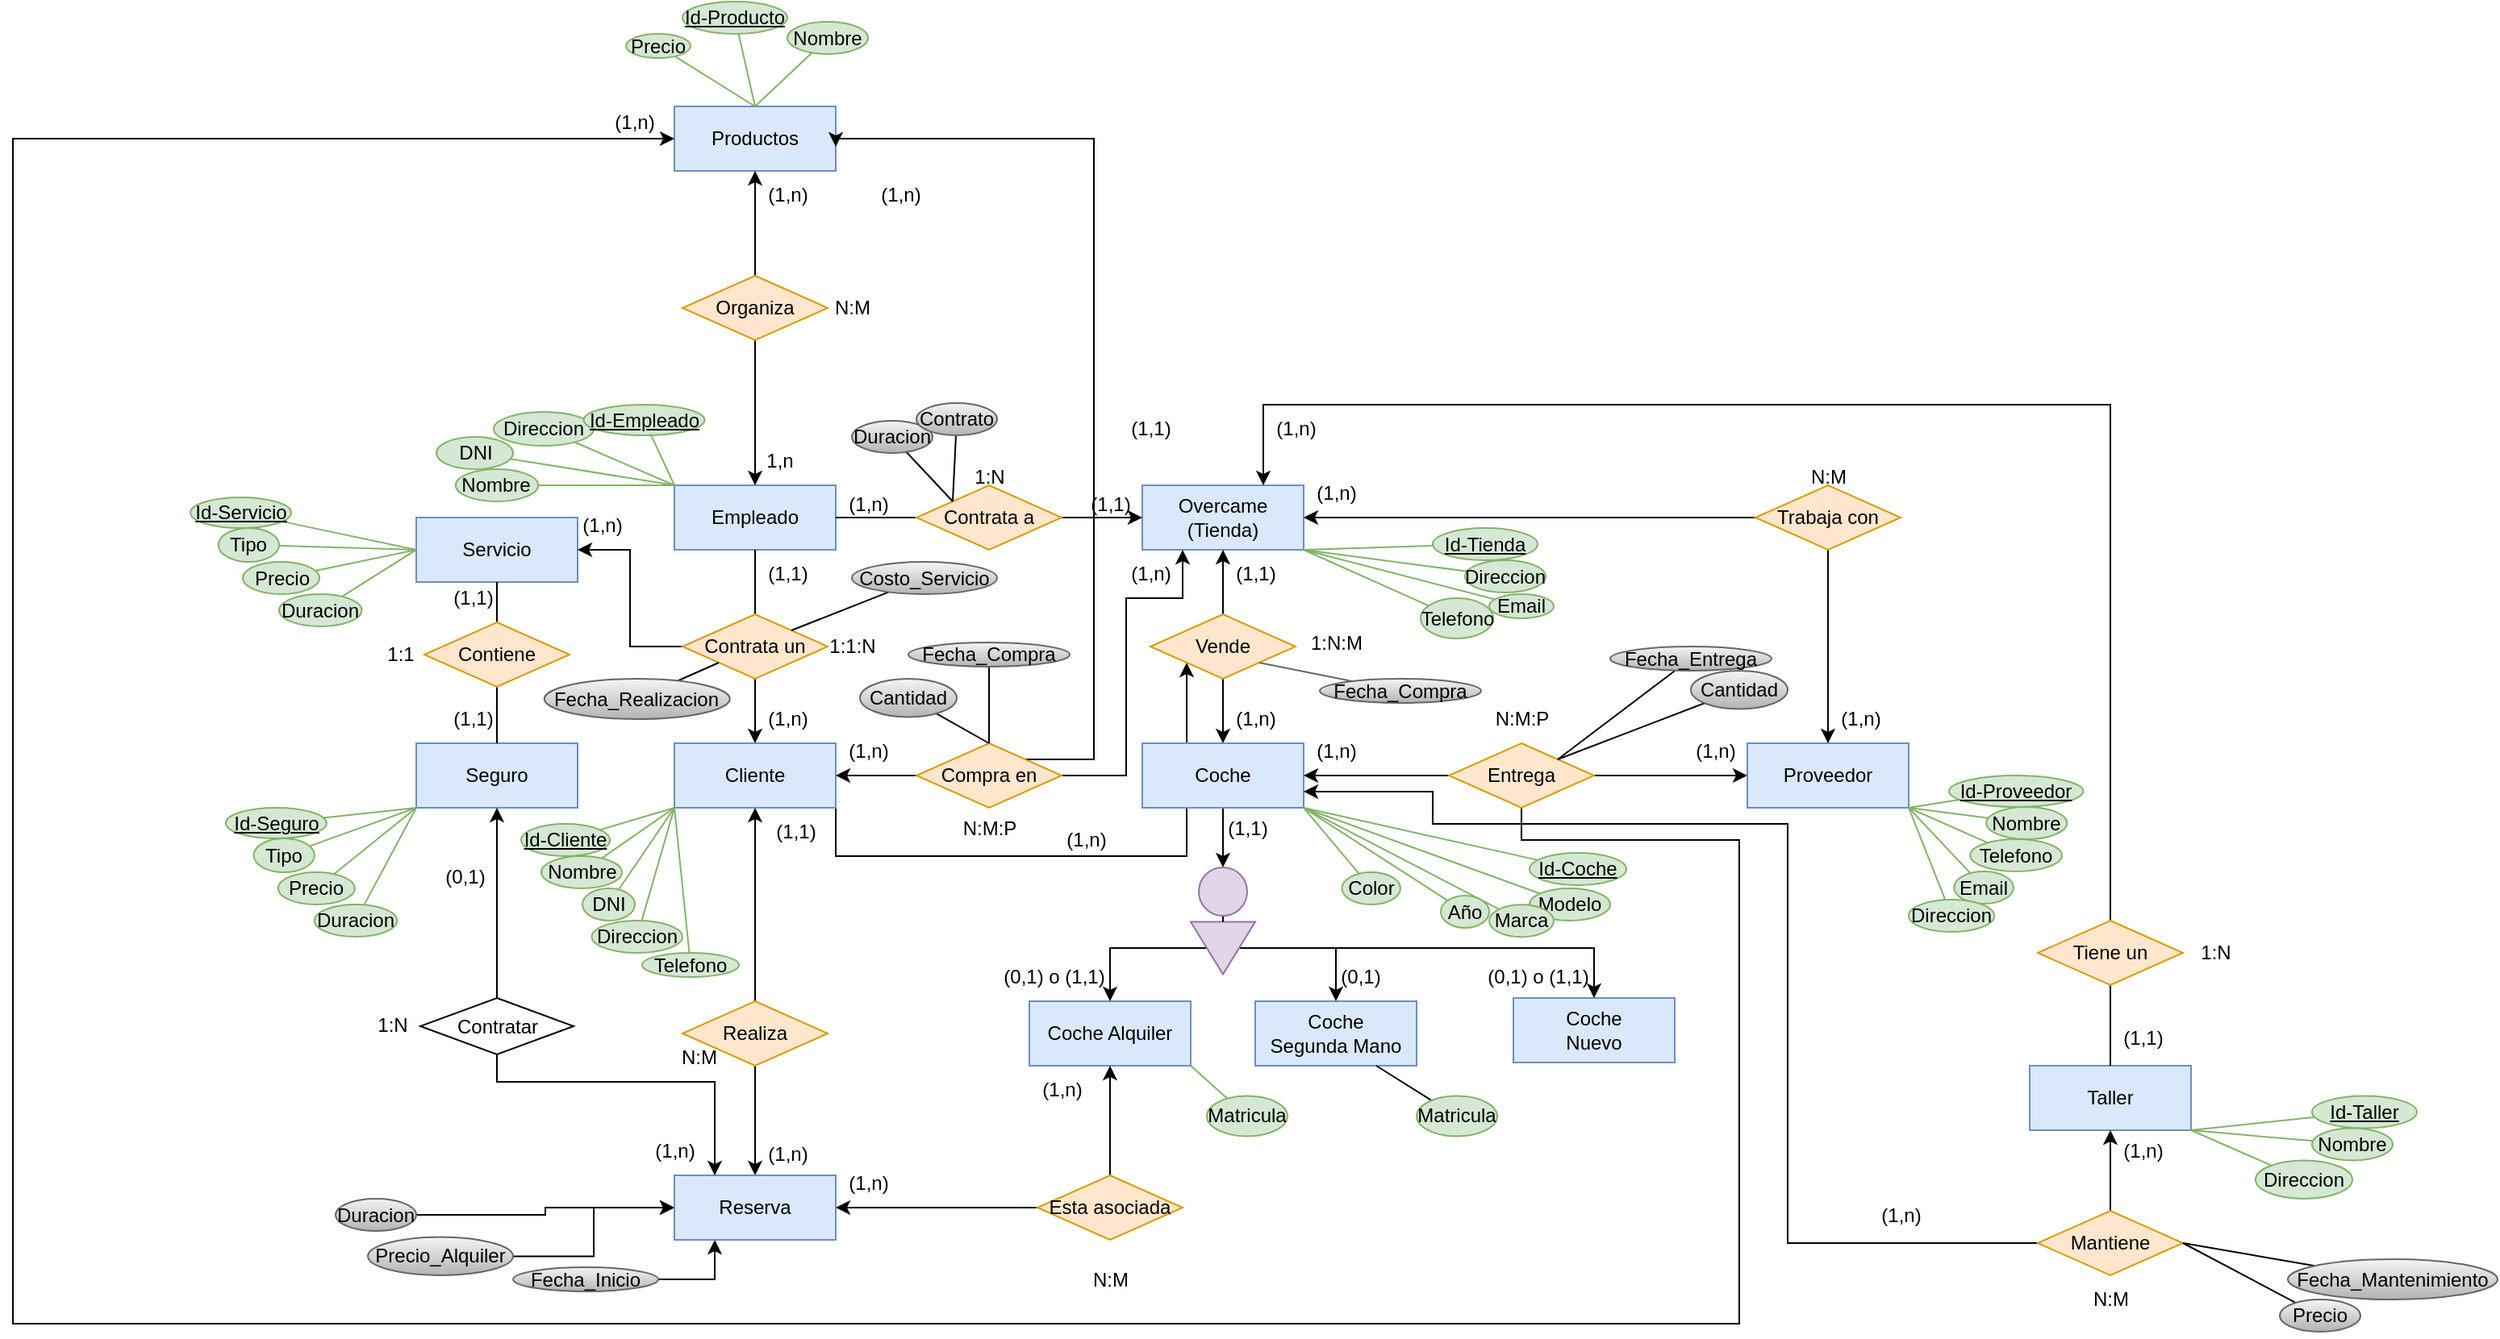 <mxfile version="24.8.1">
  <diagram id="R2lEEEUBdFMjLlhIrx00" name="Page-1">
    <mxGraphModel dx="1577" dy="1896" grid="1" gridSize="10" guides="1" tooltips="1" connect="1" arrows="1" fold="1" page="1" pageScale="1" pageWidth="850" pageHeight="1100" math="0" shadow="0" extFonts="Permanent Marker^https://fonts.googleapis.com/css?family=Permanent+Marker">
      <root>
        <mxCell id="0" />
        <mxCell id="1" parent="0" />
        <mxCell id="Nn_GcHT7Je9zV0mcnBFL-10" style="edgeStyle=orthogonalEdgeStyle;rounded=0;orthogonalLoop=1;jettySize=auto;html=1;entryX=0;entryY=1;entryDx=0;entryDy=0;" parent="1" source="CsL8E8aFtRLFVdAylu72-8" target="CsL8E8aFtRLFVdAylu72-37" edge="1">
          <mxGeometry relative="1" as="geometry">
            <Array as="points">
              <mxPoint x="140" y="510" />
              <mxPoint x="358" y="510" />
            </Array>
          </mxGeometry>
        </mxCell>
        <mxCell id="CsL8E8aFtRLFVdAylu72-8" value="Cliente" style="whiteSpace=wrap;html=1;align=center;fillColor=#dae8fc;strokeColor=#6c8ebf;" parent="1" vertex="1">
          <mxGeometry x="40" y="440" width="100" height="40" as="geometry" />
        </mxCell>
        <mxCell id="CsL8E8aFtRLFVdAylu72-24" style="edgeStyle=orthogonalEdgeStyle;rounded=0;orthogonalLoop=1;jettySize=auto;html=1;entryX=0.5;entryY=0;entryDx=0;entryDy=0;" parent="1" source="CsL8E8aFtRLFVdAylu72-9" target="CsL8E8aFtRLFVdAylu72-3" edge="1">
          <mxGeometry relative="1" as="geometry" />
        </mxCell>
        <mxCell id="CsL8E8aFtRLFVdAylu72-9" value="Coche" style="whiteSpace=wrap;html=1;align=center;fillColor=#dae8fc;strokeColor=#6c8ebf;" parent="1" vertex="1">
          <mxGeometry x="330" y="440" width="100" height="40" as="geometry" />
        </mxCell>
        <mxCell id="CsL8E8aFtRLFVdAylu72-10" value="Productos" style="whiteSpace=wrap;html=1;align=center;fillColor=#dae8fc;strokeColor=#6c8ebf;" parent="1" vertex="1">
          <mxGeometry x="40" y="45" width="100" height="40" as="geometry" />
        </mxCell>
        <mxCell id="CsL8E8aFtRLFVdAylu72-12" value="Servicio" style="whiteSpace=wrap;html=1;align=center;fillColor=#dae8fc;strokeColor=#6c8ebf;" parent="1" vertex="1">
          <mxGeometry x="-120" y="300" width="100" height="40" as="geometry" />
        </mxCell>
        <mxCell id="CsL8E8aFtRLFVdAylu72-13" value="Proveedor" style="whiteSpace=wrap;html=1;align=center;fillColor=#dae8fc;strokeColor=#6c8ebf;" parent="1" vertex="1">
          <mxGeometry x="705" y="440" width="100" height="40" as="geometry" />
        </mxCell>
        <mxCell id="CsL8E8aFtRLFVdAylu72-14" value="Taller" style="whiteSpace=wrap;html=1;align=center;fillColor=#dae8fc;strokeColor=#6c8ebf;" parent="1" vertex="1">
          <mxGeometry x="880" y="640" width="100" height="40" as="geometry" />
        </mxCell>
        <mxCell id="CsL8E8aFtRLFVdAylu72-15" value="Overcame&lt;div&gt;(Tienda)&lt;/div&gt;" style="whiteSpace=wrap;html=1;align=center;fillColor=#dae8fc;strokeColor=#6c8ebf;" parent="1" vertex="1">
          <mxGeometry x="330" y="280" width="100" height="40" as="geometry" />
        </mxCell>
        <mxCell id="CsL8E8aFtRLFVdAylu72-16" value="Empleado" style="whiteSpace=wrap;html=1;align=center;fillColor=#dae8fc;strokeColor=#6c8ebf;" parent="1" vertex="1">
          <mxGeometry x="40" y="280" width="100" height="40" as="geometry" />
        </mxCell>
        <mxCell id="CsL8E8aFtRLFVdAylu72-19" value="Seguro" style="whiteSpace=wrap;html=1;align=center;fillColor=#dae8fc;strokeColor=#6c8ebf;" parent="1" vertex="1">
          <mxGeometry x="-120" y="440" width="100" height="40" as="geometry" />
        </mxCell>
        <mxCell id="CsL8E8aFtRLFVdAylu72-22" value="Coche&lt;div&gt;Segunda Mano&lt;/div&gt;" style="whiteSpace=wrap;html=1;align=center;fillColor=#dae8fc;strokeColor=#6c8ebf;" parent="1" vertex="1">
          <mxGeometry x="400" y="600" width="100" height="40" as="geometry" />
        </mxCell>
        <mxCell id="CsL8E8aFtRLFVdAylu72-23" value="Coche Alquiler" style="whiteSpace=wrap;html=1;align=center;fillColor=#dae8fc;strokeColor=#6c8ebf;" parent="1" vertex="1">
          <mxGeometry x="260" y="600" width="100" height="40" as="geometry" />
        </mxCell>
        <mxCell id="CsL8E8aFtRLFVdAylu72-25" style="edgeStyle=orthogonalEdgeStyle;rounded=0;orthogonalLoop=1;jettySize=auto;html=1;entryX=0.5;entryY=0;entryDx=0;entryDy=0;" parent="1" source="CsL8E8aFtRLFVdAylu72-1" target="CsL8E8aFtRLFVdAylu72-22" edge="1">
          <mxGeometry relative="1" as="geometry">
            <Array as="points">
              <mxPoint x="450" y="567" />
            </Array>
          </mxGeometry>
        </mxCell>
        <mxCell id="CsL8E8aFtRLFVdAylu72-26" style="edgeStyle=orthogonalEdgeStyle;rounded=0;orthogonalLoop=1;jettySize=auto;html=1;entryX=0.5;entryY=0;entryDx=0;entryDy=0;" parent="1" source="CsL8E8aFtRLFVdAylu72-1" target="CsL8E8aFtRLFVdAylu72-23" edge="1">
          <mxGeometry relative="1" as="geometry">
            <Array as="points">
              <mxPoint x="310" y="567" />
            </Array>
          </mxGeometry>
        </mxCell>
        <mxCell id="CsL8E8aFtRLFVdAylu72-83" style="edgeStyle=orthogonalEdgeStyle;rounded=0;orthogonalLoop=1;jettySize=auto;html=1;entryX=0.5;entryY=1;entryDx=0;entryDy=0;" parent="1" source="CsL8E8aFtRLFVdAylu72-32" target="CsL8E8aFtRLFVdAylu72-10" edge="1">
          <mxGeometry relative="1" as="geometry" />
        </mxCell>
        <mxCell id="RS6CH_ykCxZCv8Qb9eSb-1" style="edgeStyle=orthogonalEdgeStyle;rounded=0;orthogonalLoop=1;jettySize=auto;html=1;entryX=0.5;entryY=0;entryDx=0;entryDy=0;" parent="1" source="CsL8E8aFtRLFVdAylu72-32" target="CsL8E8aFtRLFVdAylu72-16" edge="1">
          <mxGeometry relative="1" as="geometry" />
        </mxCell>
        <mxCell id="CsL8E8aFtRLFVdAylu72-32" value="Organiza" style="shape=rhombus;perimeter=rhombusPerimeter;whiteSpace=wrap;html=1;align=center;fillColor=#ffe6cc;strokeColor=#d79b00;" parent="1" vertex="1">
          <mxGeometry x="45" y="150" width="90" height="40" as="geometry" />
        </mxCell>
        <mxCell id="CsL8E8aFtRLFVdAylu72-72" style="edgeStyle=orthogonalEdgeStyle;rounded=0;orthogonalLoop=1;jettySize=auto;html=1;entryX=0.5;entryY=1;entryDx=0;entryDy=0;" parent="1" source="CsL8E8aFtRLFVdAylu72-33" target="CsL8E8aFtRLFVdAylu72-14" edge="1">
          <mxGeometry relative="1" as="geometry" />
        </mxCell>
        <mxCell id="Nn_GcHT7Je9zV0mcnBFL-47" style="edgeStyle=orthogonalEdgeStyle;rounded=0;orthogonalLoop=1;jettySize=auto;html=1;entryX=1;entryY=0.75;entryDx=0;entryDy=0;" parent="1" source="CsL8E8aFtRLFVdAylu72-33" target="CsL8E8aFtRLFVdAylu72-9" edge="1">
          <mxGeometry relative="1" as="geometry">
            <Array as="points">
              <mxPoint x="730" y="750" />
              <mxPoint x="730" y="490" />
              <mxPoint x="510" y="490" />
              <mxPoint x="510" y="470" />
            </Array>
          </mxGeometry>
        </mxCell>
        <mxCell id="CsL8E8aFtRLFVdAylu72-33" value="Mantiene" style="shape=rhombus;perimeter=rhombusPerimeter;whiteSpace=wrap;html=1;align=center;fillColor=#ffe6cc;strokeColor=#d79b00;" parent="1" vertex="1">
          <mxGeometry x="885" y="730" width="90" height="40" as="geometry" />
        </mxCell>
        <mxCell id="CsL8E8aFtRLFVdAylu72-70" style="edgeStyle=orthogonalEdgeStyle;rounded=0;orthogonalLoop=1;jettySize=auto;html=1;entryX=0.5;entryY=1;entryDx=0;entryDy=0;endArrow=none;endFill=0;" parent="1" source="CsL8E8aFtRLFVdAylu72-34" target="CsL8E8aFtRLFVdAylu72-12" edge="1">
          <mxGeometry relative="1" as="geometry" />
        </mxCell>
        <mxCell id="CsL8E8aFtRLFVdAylu72-71" style="edgeStyle=orthogonalEdgeStyle;rounded=0;orthogonalLoop=1;jettySize=auto;html=1;entryX=0.5;entryY=0;entryDx=0;entryDy=0;endArrow=none;endFill=0;" parent="1" source="CsL8E8aFtRLFVdAylu72-34" target="CsL8E8aFtRLFVdAylu72-19" edge="1">
          <mxGeometry relative="1" as="geometry" />
        </mxCell>
        <mxCell id="CsL8E8aFtRLFVdAylu72-34" value="Contiene" style="shape=rhombus;perimeter=rhombusPerimeter;whiteSpace=wrap;html=1;align=center;fillColor=#ffe6cc;strokeColor=#d79b00;" parent="1" vertex="1">
          <mxGeometry x="-115" y="365" width="90" height="40" as="geometry" />
        </mxCell>
        <mxCell id="CsL8E8aFtRLFVdAylu72-64" style="edgeStyle=orthogonalEdgeStyle;rounded=0;orthogonalLoop=1;jettySize=auto;html=1;entryX=0.75;entryY=0;entryDx=0;entryDy=0;" parent="1" source="CsL8E8aFtRLFVdAylu72-36" target="CsL8E8aFtRLFVdAylu72-15" edge="1">
          <mxGeometry relative="1" as="geometry">
            <Array as="points">
              <mxPoint x="930" y="230" />
              <mxPoint x="405" y="230" />
            </Array>
          </mxGeometry>
        </mxCell>
        <mxCell id="CsL8E8aFtRLFVdAylu72-74" style="edgeStyle=orthogonalEdgeStyle;rounded=0;orthogonalLoop=1;jettySize=auto;html=1;entryX=0.5;entryY=0;entryDx=0;entryDy=0;endArrow=none;endFill=0;" parent="1" source="CsL8E8aFtRLFVdAylu72-36" target="CsL8E8aFtRLFVdAylu72-14" edge="1">
          <mxGeometry relative="1" as="geometry" />
        </mxCell>
        <mxCell id="CsL8E8aFtRLFVdAylu72-36" value="Tiene un" style="shape=rhombus;perimeter=rhombusPerimeter;whiteSpace=wrap;html=1;align=center;fillColor=#ffe6cc;strokeColor=#d79b00;" parent="1" vertex="1">
          <mxGeometry x="885" y="550" width="90" height="40" as="geometry" />
        </mxCell>
        <mxCell id="CsL8E8aFtRLFVdAylu72-58" style="edgeStyle=orthogonalEdgeStyle;rounded=0;orthogonalLoop=1;jettySize=auto;html=1;entryX=0.5;entryY=1;entryDx=0;entryDy=0;" parent="1" source="CsL8E8aFtRLFVdAylu72-37" target="CsL8E8aFtRLFVdAylu72-15" edge="1">
          <mxGeometry relative="1" as="geometry" />
        </mxCell>
        <mxCell id="CsL8E8aFtRLFVdAylu72-59" style="edgeStyle=orthogonalEdgeStyle;rounded=0;orthogonalLoop=1;jettySize=auto;html=1;entryX=0.5;entryY=0;entryDx=0;entryDy=0;" parent="1" source="CsL8E8aFtRLFVdAylu72-37" target="CsL8E8aFtRLFVdAylu72-9" edge="1">
          <mxGeometry relative="1" as="geometry" />
        </mxCell>
        <mxCell id="CsL8E8aFtRLFVdAylu72-37" value="Vende" style="shape=rhombus;perimeter=rhombusPerimeter;whiteSpace=wrap;html=1;align=center;fillColor=#ffe6cc;strokeColor=#d79b00;" parent="1" vertex="1">
          <mxGeometry x="335" y="360" width="90" height="40" as="geometry" />
        </mxCell>
        <mxCell id="CsL8E8aFtRLFVdAylu72-56" style="edgeStyle=orthogonalEdgeStyle;rounded=0;orthogonalLoop=1;jettySize=auto;html=1;entryX=0;entryY=0.5;entryDx=0;entryDy=0;" parent="1" source="CsL8E8aFtRLFVdAylu72-38" target="CsL8E8aFtRLFVdAylu72-13" edge="1">
          <mxGeometry relative="1" as="geometry" />
        </mxCell>
        <mxCell id="CsL8E8aFtRLFVdAylu72-57" style="edgeStyle=orthogonalEdgeStyle;rounded=0;orthogonalLoop=1;jettySize=auto;html=1;entryX=1;entryY=0.5;entryDx=0;entryDy=0;" parent="1" source="CsL8E8aFtRLFVdAylu72-38" target="CsL8E8aFtRLFVdAylu72-9" edge="1">
          <mxGeometry relative="1" as="geometry" />
        </mxCell>
        <mxCell id="CsL8E8aFtRLFVdAylu72-84" style="edgeStyle=orthogonalEdgeStyle;rounded=0;orthogonalLoop=1;jettySize=auto;html=1;entryX=0;entryY=0.5;entryDx=0;entryDy=0;" parent="1" source="CsL8E8aFtRLFVdAylu72-38" target="CsL8E8aFtRLFVdAylu72-10" edge="1">
          <mxGeometry relative="1" as="geometry">
            <Array as="points">
              <mxPoint x="565" y="500" />
              <mxPoint x="700" y="500" />
              <mxPoint x="700" y="800" />
              <mxPoint x="-370" y="800" />
              <mxPoint x="-370" y="65" />
            </Array>
          </mxGeometry>
        </mxCell>
        <mxCell id="CsL8E8aFtRLFVdAylu72-38" value="Entrega" style="shape=rhombus;perimeter=rhombusPerimeter;whiteSpace=wrap;html=1;align=center;fillColor=#ffe6cc;strokeColor=#d79b00;" parent="1" vertex="1">
          <mxGeometry x="520" y="440" width="90" height="40" as="geometry" />
        </mxCell>
        <mxCell id="CsL8E8aFtRLFVdAylu72-54" style="edgeStyle=orthogonalEdgeStyle;rounded=0;orthogonalLoop=1;jettySize=auto;html=1;entryX=1;entryY=0.5;entryDx=0;entryDy=0;" parent="1" source="CsL8E8aFtRLFVdAylu72-39" target="CsL8E8aFtRLFVdAylu72-15" edge="1">
          <mxGeometry relative="1" as="geometry" />
        </mxCell>
        <mxCell id="CsL8E8aFtRLFVdAylu72-55" style="edgeStyle=orthogonalEdgeStyle;rounded=0;orthogonalLoop=1;jettySize=auto;html=1;entryX=0.5;entryY=0;entryDx=0;entryDy=0;" parent="1" source="CsL8E8aFtRLFVdAylu72-39" target="CsL8E8aFtRLFVdAylu72-13" edge="1">
          <mxGeometry relative="1" as="geometry" />
        </mxCell>
        <mxCell id="CsL8E8aFtRLFVdAylu72-39" value="Trabaja con" style="shape=rhombus;perimeter=rhombusPerimeter;whiteSpace=wrap;html=1;align=center;fillColor=#ffe6cc;strokeColor=#d79b00;" parent="1" vertex="1">
          <mxGeometry x="710" y="280" width="90" height="40" as="geometry" />
        </mxCell>
        <mxCell id="CsL8E8aFtRLFVdAylu72-52" style="edgeStyle=orthogonalEdgeStyle;rounded=0;orthogonalLoop=1;jettySize=auto;html=1;entryX=0;entryY=0.5;entryDx=0;entryDy=0;" parent="1" source="CsL8E8aFtRLFVdAylu72-40" target="CsL8E8aFtRLFVdAylu72-15" edge="1">
          <mxGeometry relative="1" as="geometry" />
        </mxCell>
        <mxCell id="CsL8E8aFtRLFVdAylu72-53" style="edgeStyle=orthogonalEdgeStyle;rounded=0;orthogonalLoop=1;jettySize=auto;html=1;entryX=1;entryY=0.5;entryDx=0;entryDy=0;endArrow=none;endFill=0;" parent="1" source="CsL8E8aFtRLFVdAylu72-40" target="CsL8E8aFtRLFVdAylu72-16" edge="1">
          <mxGeometry relative="1" as="geometry" />
        </mxCell>
        <mxCell id="CsL8E8aFtRLFVdAylu72-40" value="Contrata a" style="shape=rhombus;perimeter=rhombusPerimeter;whiteSpace=wrap;html=1;align=center;fillColor=#ffe6cc;strokeColor=#d79b00;" parent="1" vertex="1">
          <mxGeometry x="190" y="280" width="90" height="40" as="geometry" />
        </mxCell>
        <mxCell id="CsL8E8aFtRLFVdAylu72-49" style="edgeStyle=orthogonalEdgeStyle;rounded=0;orthogonalLoop=1;jettySize=auto;html=1;entryX=0.5;entryY=1;entryDx=0;entryDy=0;" parent="1" source="CsL8E8aFtRLFVdAylu72-41" target="CsL8E8aFtRLFVdAylu72-8" edge="1">
          <mxGeometry relative="1" as="geometry" />
        </mxCell>
        <mxCell id="Nn_GcHT7Je9zV0mcnBFL-28" style="edgeStyle=orthogonalEdgeStyle;rounded=0;orthogonalLoop=1;jettySize=auto;html=1;entryX=0.5;entryY=0;entryDx=0;entryDy=0;" parent="1" source="CsL8E8aFtRLFVdAylu72-41" target="Nn_GcHT7Je9zV0mcnBFL-27" edge="1">
          <mxGeometry relative="1" as="geometry" />
        </mxCell>
        <mxCell id="CsL8E8aFtRLFVdAylu72-41" value="Realiza" style="shape=rhombus;perimeter=rhombusPerimeter;whiteSpace=wrap;html=1;align=center;fillColor=#ffe6cc;strokeColor=#d79b00;" parent="1" vertex="1">
          <mxGeometry x="45" y="600" width="90" height="40" as="geometry" />
        </mxCell>
        <mxCell id="CsL8E8aFtRLFVdAylu72-46" style="edgeStyle=orthogonalEdgeStyle;rounded=0;orthogonalLoop=1;jettySize=auto;html=1;entryX=0.5;entryY=0;entryDx=0;entryDy=0;" parent="1" source="CsL8E8aFtRLFVdAylu72-42" target="CsL8E8aFtRLFVdAylu72-8" edge="1">
          <mxGeometry relative="1" as="geometry" />
        </mxCell>
        <mxCell id="CsL8E8aFtRLFVdAylu72-51" style="edgeStyle=orthogonalEdgeStyle;rounded=0;orthogonalLoop=1;jettySize=auto;html=1;entryX=0.5;entryY=1;entryDx=0;entryDy=0;endArrow=none;endFill=0;" parent="1" source="CsL8E8aFtRLFVdAylu72-42" target="CsL8E8aFtRLFVdAylu72-16" edge="1">
          <mxGeometry relative="1" as="geometry" />
        </mxCell>
        <mxCell id="CsL8E8aFtRLFVdAylu72-69" style="edgeStyle=orthogonalEdgeStyle;rounded=0;orthogonalLoop=1;jettySize=auto;html=1;entryX=1;entryY=0.5;entryDx=0;entryDy=0;" parent="1" source="CsL8E8aFtRLFVdAylu72-42" target="CsL8E8aFtRLFVdAylu72-12" edge="1">
          <mxGeometry relative="1" as="geometry" />
        </mxCell>
        <mxCell id="CsL8E8aFtRLFVdAylu72-42" value="Contrata un" style="shape=rhombus;perimeter=rhombusPerimeter;whiteSpace=wrap;html=1;align=center;fillColor=#ffe6cc;strokeColor=#d79b00;" parent="1" vertex="1">
          <mxGeometry x="45" y="360" width="90" height="40" as="geometry" />
        </mxCell>
        <mxCell id="CsL8E8aFtRLFVdAylu72-44" style="edgeStyle=orthogonalEdgeStyle;rounded=0;orthogonalLoop=1;jettySize=auto;html=1;entryX=1;entryY=0.5;entryDx=0;entryDy=0;" parent="1" source="CsL8E8aFtRLFVdAylu72-43" target="CsL8E8aFtRLFVdAylu72-8" edge="1">
          <mxGeometry relative="1" as="geometry" />
        </mxCell>
        <mxCell id="CsL8E8aFtRLFVdAylu72-90" style="edgeStyle=orthogonalEdgeStyle;rounded=0;orthogonalLoop=1;jettySize=auto;html=1;entryX=0.25;entryY=1;entryDx=0;entryDy=0;" parent="1" source="CsL8E8aFtRLFVdAylu72-43" target="CsL8E8aFtRLFVdAylu72-15" edge="1">
          <mxGeometry relative="1" as="geometry">
            <Array as="points">
              <mxPoint x="320" y="460" />
              <mxPoint x="320" y="350" />
              <mxPoint x="355" y="350" />
            </Array>
          </mxGeometry>
        </mxCell>
        <mxCell id="Nn_GcHT7Je9zV0mcnBFL-24" style="edgeStyle=orthogonalEdgeStyle;rounded=0;orthogonalLoop=1;jettySize=auto;html=1;" parent="1" source="CsL8E8aFtRLFVdAylu72-43" edge="1">
          <mxGeometry relative="1" as="geometry">
            <mxPoint x="140" y="70" as="targetPoint" />
            <Array as="points">
              <mxPoint x="300" y="450" />
              <mxPoint x="300" y="65" />
              <mxPoint x="140" y="65" />
            </Array>
          </mxGeometry>
        </mxCell>
        <mxCell id="CsL8E8aFtRLFVdAylu72-43" value="Compra en" style="shape=rhombus;perimeter=rhombusPerimeter;whiteSpace=wrap;html=1;align=center;fillColor=#ffe6cc;strokeColor=#d79b00;" parent="1" vertex="1">
          <mxGeometry x="190" y="440" width="90" height="40" as="geometry" />
        </mxCell>
        <mxCell id="CsL8E8aFtRLFVdAylu72-93" value="(1,1)" style="text;html=1;align=center;verticalAlign=middle;resizable=0;points=[];autosize=1;strokeColor=none;fillColor=none;" parent="1" vertex="1">
          <mxGeometry x="375" y="320" width="50" height="30" as="geometry" />
        </mxCell>
        <mxCell id="CsL8E8aFtRLFVdAylu72-94" value="(1,n)" style="text;html=1;align=center;verticalAlign=middle;resizable=0;points=[];autosize=1;strokeColor=none;fillColor=none;" parent="1" vertex="1">
          <mxGeometry x="375" y="410" width="50" height="30" as="geometry" />
        </mxCell>
        <mxCell id="CsL8E8aFtRLFVdAylu72-102" value="1:1:N" style="text;html=1;align=center;verticalAlign=middle;resizable=0;points=[];autosize=1;strokeColor=none;fillColor=none;" parent="1" vertex="1">
          <mxGeometry x="125" y="365" width="50" height="30" as="geometry" />
        </mxCell>
        <mxCell id="CsL8E8aFtRLFVdAylu72-103" value="(1,n)" style="text;html=1;align=center;verticalAlign=middle;resizable=0;points=[];autosize=1;strokeColor=none;fillColor=none;" parent="1" vertex="1">
          <mxGeometry x="85" y="410" width="50" height="30" as="geometry" />
        </mxCell>
        <mxCell id="CsL8E8aFtRLFVdAylu72-104" value="(1,n)" style="text;html=1;align=center;verticalAlign=middle;resizable=0;points=[];autosize=1;strokeColor=none;fillColor=none;" parent="1" vertex="1">
          <mxGeometry x="-30" y="290" width="50" height="30" as="geometry" />
        </mxCell>
        <mxCell id="CsL8E8aFtRLFVdAylu72-105" value="(1,1)" style="text;html=1;align=center;verticalAlign=middle;resizable=0;points=[];autosize=1;strokeColor=none;fillColor=none;" parent="1" vertex="1">
          <mxGeometry x="85" y="320" width="50" height="30" as="geometry" />
        </mxCell>
        <mxCell id="CsL8E8aFtRLFVdAylu72-106" value="(1,1)" style="text;html=1;align=center;verticalAlign=middle;resizable=0;points=[];autosize=1;strokeColor=none;fillColor=none;" parent="1" vertex="1">
          <mxGeometry x="90" y="480" width="50" height="30" as="geometry" />
        </mxCell>
        <mxCell id="CsL8E8aFtRLFVdAylu72-108" value="(0,1)" style="text;html=1;align=center;verticalAlign=middle;resizable=0;points=[];autosize=1;strokeColor=none;fillColor=none;" parent="1" vertex="1">
          <mxGeometry x="440" y="570" width="50" height="30" as="geometry" />
        </mxCell>
        <mxCell id="CsL8E8aFtRLFVdAylu72-109" value="(1,1)" style="text;html=1;align=center;verticalAlign=middle;resizable=0;points=[];autosize=1;strokeColor=none;fillColor=none;" parent="1" vertex="1">
          <mxGeometry x="285" y="276.5" width="50" height="30" as="geometry" />
        </mxCell>
        <mxCell id="CsL8E8aFtRLFVdAylu72-110" value="(1,n)" style="text;html=1;align=center;verticalAlign=middle;resizable=0;points=[];autosize=1;strokeColor=none;fillColor=none;" parent="1" vertex="1">
          <mxGeometry x="135" y="276.5" width="50" height="30" as="geometry" />
        </mxCell>
        <mxCell id="CsL8E8aFtRLFVdAylu72-111" value="1:N" style="text;html=1;align=center;verticalAlign=middle;resizable=0;points=[];autosize=1;strokeColor=none;fillColor=none;" parent="1" vertex="1">
          <mxGeometry x="215" y="260" width="40" height="30" as="geometry" />
        </mxCell>
        <mxCell id="CsL8E8aFtRLFVdAylu72-116" value="N:M" style="text;html=1;align=center;verticalAlign=middle;resizable=0;points=[];autosize=1;strokeColor=none;fillColor=none;" parent="1" vertex="1">
          <mxGeometry x="30" y="620" width="50" height="30" as="geometry" />
        </mxCell>
        <mxCell id="CsL8E8aFtRLFVdAylu72-117" value="N:M" style="text;html=1;align=center;verticalAlign=middle;resizable=0;points=[];autosize=1;strokeColor=none;fillColor=none;" parent="1" vertex="1">
          <mxGeometry x="730" y="260" width="50" height="30" as="geometry" />
        </mxCell>
        <mxCell id="CsL8E8aFtRLFVdAylu72-118" value="(1,n)" style="text;html=1;align=center;verticalAlign=middle;resizable=0;points=[];autosize=1;strokeColor=none;fillColor=none;" parent="1" vertex="1">
          <mxGeometry x="425" y="270" width="50" height="30" as="geometry" />
        </mxCell>
        <mxCell id="CsL8E8aFtRLFVdAylu72-119" value="(1,n)" style="text;html=1;align=center;verticalAlign=middle;resizable=0;points=[];autosize=1;strokeColor=none;fillColor=none;" parent="1" vertex="1">
          <mxGeometry x="750" y="410" width="50" height="30" as="geometry" />
        </mxCell>
        <mxCell id="CsL8E8aFtRLFVdAylu72-120" value="(1,n)" style="text;html=1;align=center;verticalAlign=middle;resizable=0;points=[];autosize=1;strokeColor=none;fillColor=none;" parent="1" vertex="1">
          <mxGeometry x="425" y="430" width="50" height="30" as="geometry" />
        </mxCell>
        <mxCell id="CsL8E8aFtRLFVdAylu72-121" value="(1,n)" style="text;html=1;align=center;verticalAlign=middle;resizable=0;points=[];autosize=1;strokeColor=none;fillColor=none;" parent="1" vertex="1">
          <mxGeometry x="660" y="430" width="50" height="30" as="geometry" />
        </mxCell>
        <mxCell id="CsL8E8aFtRLFVdAylu72-122" value="(1,n)" style="text;html=1;align=center;verticalAlign=middle;resizable=0;points=[];autosize=1;strokeColor=none;fillColor=none;" parent="1" vertex="1">
          <mxGeometry x="-10" y="40" width="50" height="30" as="geometry" />
        </mxCell>
        <mxCell id="CsL8E8aFtRLFVdAylu72-127" value="(1,1)" style="text;html=1;align=center;verticalAlign=middle;resizable=0;points=[];autosize=1;strokeColor=none;fillColor=none;" parent="1" vertex="1">
          <mxGeometry x="310" y="230" width="50" height="30" as="geometry" />
        </mxCell>
        <mxCell id="CsL8E8aFtRLFVdAylu72-129" value="N:M:P" style="text;html=1;align=center;verticalAlign=middle;resizable=0;points=[];autosize=1;strokeColor=none;fillColor=none;" parent="1" vertex="1">
          <mxGeometry x="535" y="410" width="60" height="30" as="geometry" />
        </mxCell>
        <mxCell id="CsL8E8aFtRLFVdAylu72-131" value="(1,n)" style="text;html=1;align=center;verticalAlign=middle;resizable=0;points=[];autosize=1;strokeColor=none;fillColor=none;" parent="1" vertex="1">
          <mxGeometry x="925" y="678" width="50" height="30" as="geometry" />
        </mxCell>
        <mxCell id="CsL8E8aFtRLFVdAylu72-133" value="N:M" style="text;html=1;align=center;verticalAlign=middle;resizable=0;points=[];autosize=1;strokeColor=none;fillColor=none;" parent="1" vertex="1">
          <mxGeometry x="905" y="770" width="50" height="30" as="geometry" />
        </mxCell>
        <mxCell id="CsL8E8aFtRLFVdAylu72-134" value="(1,1)" style="text;html=1;align=center;verticalAlign=middle;resizable=0;points=[];autosize=1;strokeColor=none;fillColor=none;" parent="1" vertex="1">
          <mxGeometry x="370" y="478" width="50" height="30" as="geometry" />
        </mxCell>
        <mxCell id="CsL8E8aFtRLFVdAylu72-135" value="1,n" style="text;html=1;align=center;verticalAlign=middle;resizable=0;points=[];autosize=1;strokeColor=none;fillColor=none;" parent="1" vertex="1">
          <mxGeometry x="85" y="250" width="40" height="30" as="geometry" />
        </mxCell>
        <mxCell id="CsL8E8aFtRLFVdAylu72-136" value="(1,n)" style="text;html=1;align=center;verticalAlign=middle;resizable=0;points=[];autosize=1;strokeColor=none;fillColor=none;" parent="1" vertex="1">
          <mxGeometry x="85" y="85" width="50" height="30" as="geometry" />
        </mxCell>
        <mxCell id="CsL8E8aFtRLFVdAylu72-137" value="N:M" style="text;html=1;align=center;verticalAlign=middle;resizable=0;points=[];autosize=1;strokeColor=none;fillColor=none;" parent="1" vertex="1">
          <mxGeometry x="125" y="155" width="50" height="30" as="geometry" />
        </mxCell>
        <mxCell id="CsL8E8aFtRLFVdAylu72-141" value="(1,1)" style="text;html=1;align=center;verticalAlign=middle;resizable=0;points=[];autosize=1;strokeColor=none;fillColor=none;" parent="1" vertex="1">
          <mxGeometry x="-110" y="410" width="50" height="30" as="geometry" />
        </mxCell>
        <mxCell id="CsL8E8aFtRLFVdAylu72-142" value="(1,1)" style="text;html=1;align=center;verticalAlign=middle;resizable=0;points=[];autosize=1;strokeColor=none;fillColor=none;" parent="1" vertex="1">
          <mxGeometry x="-110" y="335" width="50" height="30" as="geometry" />
        </mxCell>
        <mxCell id="CsL8E8aFtRLFVdAylu72-143" value="1:1" style="text;html=1;align=center;verticalAlign=middle;resizable=0;points=[];autosize=1;strokeColor=none;fillColor=none;" parent="1" vertex="1">
          <mxGeometry x="-150" y="370" width="40" height="30" as="geometry" />
        </mxCell>
        <mxCell id="CsL8E8aFtRLFVdAylu72-144" value="(1,1)" style="text;html=1;align=center;verticalAlign=middle;resizable=0;points=[];autosize=1;strokeColor=none;fillColor=none;" parent="1" vertex="1">
          <mxGeometry x="925" y="608" width="50" height="30" as="geometry" />
        </mxCell>
        <mxCell id="CsL8E8aFtRLFVdAylu72-145" value="(1,n)" style="text;html=1;align=center;verticalAlign=middle;resizable=0;points=[];autosize=1;strokeColor=none;fillColor=none;" parent="1" vertex="1">
          <mxGeometry x="400" y="230" width="50" height="30" as="geometry" />
        </mxCell>
        <mxCell id="CsL8E8aFtRLFVdAylu72-146" value="1:N" style="text;html=1;align=center;verticalAlign=middle;resizable=0;points=[];autosize=1;strokeColor=none;fillColor=none;" parent="1" vertex="1">
          <mxGeometry x="975" y="555" width="40" height="30" as="geometry" />
        </mxCell>
        <mxCell id="CsL8E8aFtRLFVdAylu72-147" value="(1,n)" style="text;html=1;align=center;verticalAlign=middle;resizable=0;points=[];autosize=1;strokeColor=none;fillColor=none;" parent="1" vertex="1">
          <mxGeometry x="135" y="430" width="50" height="30" as="geometry" />
        </mxCell>
        <mxCell id="CsL8E8aFtRLFVdAylu72-148" value="(1,n)" style="text;html=1;align=center;verticalAlign=middle;resizable=0;points=[];autosize=1;strokeColor=none;fillColor=none;" parent="1" vertex="1">
          <mxGeometry x="310" y="320" width="50" height="30" as="geometry" />
        </mxCell>
        <mxCell id="CsL8E8aFtRLFVdAylu72-149" value="N:M:P" style="text;html=1;align=center;verticalAlign=middle;resizable=0;points=[];autosize=1;strokeColor=none;fillColor=none;" parent="1" vertex="1">
          <mxGeometry x="205" y="478" width="60" height="30" as="geometry" />
        </mxCell>
        <mxCell id="JXQCX-pXFuUWfHpVdgid-14" style="rounded=0;orthogonalLoop=1;jettySize=auto;html=1;entryX=1;entryY=1;entryDx=0;entryDy=0;endArrow=none;endFill=0;fillColor=#d5e8d4;strokeColor=#82b366;" parent="1" source="JXQCX-pXFuUWfHpVdgid-2" target="CsL8E8aFtRLFVdAylu72-9" edge="1">
          <mxGeometry relative="1" as="geometry" />
        </mxCell>
        <mxCell id="JXQCX-pXFuUWfHpVdgid-2" value="Id-Coche" style="ellipse;whiteSpace=wrap;html=1;align=center;fontStyle=4;fillColor=#d5e8d4;strokeColor=#82b366;" parent="1" vertex="1">
          <mxGeometry x="570" y="508" width="60" height="20" as="geometry" />
        </mxCell>
        <mxCell id="JXQCX-pXFuUWfHpVdgid-15" style="rounded=0;orthogonalLoop=1;jettySize=auto;html=1;entryX=1;entryY=1;entryDx=0;entryDy=0;endArrow=none;endFill=0;fillColor=#d5e8d4;strokeColor=#82b366;" parent="1" source="JXQCX-pXFuUWfHpVdgid-9" target="CsL8E8aFtRLFVdAylu72-9" edge="1">
          <mxGeometry relative="1" as="geometry" />
        </mxCell>
        <mxCell id="JXQCX-pXFuUWfHpVdgid-9" value="Modelo" style="ellipse;whiteSpace=wrap;html=1;align=center;fillColor=#d5e8d4;strokeColor=#82b366;" parent="1" vertex="1">
          <mxGeometry x="570" y="530" width="50" height="20" as="geometry" />
        </mxCell>
        <mxCell id="JXQCX-pXFuUWfHpVdgid-16" style="rounded=0;orthogonalLoop=1;jettySize=auto;html=1;entryX=1;entryY=1;entryDx=0;entryDy=0;endArrow=none;endFill=0;fillColor=#d5e8d4;strokeColor=#82b366;" parent="1" source="JXQCX-pXFuUWfHpVdgid-10" target="CsL8E8aFtRLFVdAylu72-9" edge="1">
          <mxGeometry relative="1" as="geometry" />
        </mxCell>
        <mxCell id="JXQCX-pXFuUWfHpVdgid-10" value="Marca" style="ellipse;whiteSpace=wrap;html=1;align=center;fillColor=#d5e8d4;strokeColor=#82b366;" parent="1" vertex="1">
          <mxGeometry x="545" y="540.12" width="40" height="20" as="geometry" />
        </mxCell>
        <mxCell id="JXQCX-pXFuUWfHpVdgid-17" style="rounded=0;orthogonalLoop=1;jettySize=auto;html=1;entryX=1;entryY=1;entryDx=0;entryDy=0;endArrow=none;endFill=0;fillColor=#d5e8d4;strokeColor=#82b366;" parent="1" source="JXQCX-pXFuUWfHpVdgid-11" target="CsL8E8aFtRLFVdAylu72-9" edge="1">
          <mxGeometry relative="1" as="geometry" />
        </mxCell>
        <mxCell id="JXQCX-pXFuUWfHpVdgid-11" value="Año" style="ellipse;whiteSpace=wrap;html=1;align=center;fillColor=#d5e8d4;strokeColor=#82b366;" parent="1" vertex="1">
          <mxGeometry x="515" y="534.5" width="30" height="20" as="geometry" />
        </mxCell>
        <mxCell id="JXQCX-pXFuUWfHpVdgid-13" style="rounded=0;orthogonalLoop=1;jettySize=auto;html=1;entryX=1;entryY=1;entryDx=0;entryDy=0;endArrow=none;endFill=0;fillColor=#d5e8d4;strokeColor=#82b366;" parent="1" source="JXQCX-pXFuUWfHpVdgid-12" target="CsL8E8aFtRLFVdAylu72-9" edge="1">
          <mxGeometry relative="1" as="geometry" />
        </mxCell>
        <mxCell id="JXQCX-pXFuUWfHpVdgid-12" value="Color" style="ellipse;whiteSpace=wrap;html=1;align=center;fillColor=#d5e8d4;strokeColor=#82b366;" parent="1" vertex="1">
          <mxGeometry x="453.75" y="520" width="36.25" height="20" as="geometry" />
        </mxCell>
        <mxCell id="JXQCX-pXFuUWfHpVdgid-28" style="rounded=0;orthogonalLoop=1;jettySize=auto;html=1;entryX=0;entryY=1;entryDx=0;entryDy=0;endArrow=none;endFill=0;fillColor=#d5e8d4;strokeColor=#82b366;" parent="1" source="JXQCX-pXFuUWfHpVdgid-19" target="CsL8E8aFtRLFVdAylu72-8" edge="1">
          <mxGeometry relative="1" as="geometry" />
        </mxCell>
        <mxCell id="JXQCX-pXFuUWfHpVdgid-19" value="Id-Cliente" style="ellipse;whiteSpace=wrap;html=1;align=center;fontStyle=4;fillColor=#d5e8d4;strokeColor=#82b366;" parent="1" vertex="1">
          <mxGeometry x="-55" y="490" width="55" height="20" as="geometry" />
        </mxCell>
        <mxCell id="JXQCX-pXFuUWfHpVdgid-27" style="rounded=0;orthogonalLoop=1;jettySize=auto;html=1;entryX=0;entryY=1;entryDx=0;entryDy=0;endArrow=none;endFill=0;fillColor=#d5e8d4;strokeColor=#82b366;" parent="1" source="JXQCX-pXFuUWfHpVdgid-20" target="CsL8E8aFtRLFVdAylu72-8" edge="1">
          <mxGeometry relative="1" as="geometry" />
        </mxCell>
        <mxCell id="JXQCX-pXFuUWfHpVdgid-20" value="Nombre" style="ellipse;whiteSpace=wrap;html=1;align=center;fillColor=#d5e8d4;strokeColor=#82b366;" parent="1" vertex="1">
          <mxGeometry x="-42.5" y="510" width="50" height="20" as="geometry" />
        </mxCell>
        <mxCell id="JXQCX-pXFuUWfHpVdgid-26" style="rounded=0;orthogonalLoop=1;jettySize=auto;html=1;entryX=0;entryY=1;entryDx=0;entryDy=0;endArrow=none;endFill=0;fillColor=#d5e8d4;strokeColor=#82b366;" parent="1" source="JXQCX-pXFuUWfHpVdgid-21" target="CsL8E8aFtRLFVdAylu72-8" edge="1">
          <mxGeometry relative="1" as="geometry" />
        </mxCell>
        <mxCell id="JXQCX-pXFuUWfHpVdgid-21" value="DNI" style="ellipse;whiteSpace=wrap;html=1;align=center;fillColor=#d5e8d4;strokeColor=#82b366;" parent="1" vertex="1">
          <mxGeometry x="-17" y="530" width="32.5" height="20" as="geometry" />
        </mxCell>
        <mxCell id="JXQCX-pXFuUWfHpVdgid-24" style="rounded=0;orthogonalLoop=1;jettySize=auto;html=1;entryX=0;entryY=1;entryDx=0;entryDy=0;endArrow=none;endFill=0;fillColor=#d5e8d4;strokeColor=#82b366;" parent="1" source="JXQCX-pXFuUWfHpVdgid-22" target="CsL8E8aFtRLFVdAylu72-8" edge="1">
          <mxGeometry relative="1" as="geometry" />
        </mxCell>
        <mxCell id="JXQCX-pXFuUWfHpVdgid-22" value="Telefono" style="ellipse;whiteSpace=wrap;html=1;align=center;fillColor=#d5e8d4;strokeColor=#82b366;" parent="1" vertex="1">
          <mxGeometry x="20" y="570" width="60" height="15" as="geometry" />
        </mxCell>
        <mxCell id="JXQCX-pXFuUWfHpVdgid-25" style="rounded=0;orthogonalLoop=1;jettySize=auto;html=1;entryX=0;entryY=1;entryDx=0;entryDy=0;endArrow=none;endFill=0;fillColor=#d5e8d4;strokeColor=#82b366;" parent="1" source="JXQCX-pXFuUWfHpVdgid-23" target="CsL8E8aFtRLFVdAylu72-8" edge="1">
          <mxGeometry relative="1" as="geometry" />
        </mxCell>
        <mxCell id="JXQCX-pXFuUWfHpVdgid-23" value="Direccion" style="ellipse;whiteSpace=wrap;html=1;align=center;fillColor=#d5e8d4;strokeColor=#82b366;" parent="1" vertex="1">
          <mxGeometry x="-11.25" y="550" width="56.25" height="20" as="geometry" />
        </mxCell>
        <mxCell id="JXQCX-pXFuUWfHpVdgid-36" style="rounded=0;orthogonalLoop=1;jettySize=auto;html=1;entryX=0;entryY=0;entryDx=0;entryDy=0;endArrow=none;endFill=0;fillColor=#d5e8d4;strokeColor=#82b366;" parent="1" source="JXQCX-pXFuUWfHpVdgid-30" target="CsL8E8aFtRLFVdAylu72-16" edge="1">
          <mxGeometry relative="1" as="geometry" />
        </mxCell>
        <mxCell id="JXQCX-pXFuUWfHpVdgid-30" value="Nombre" style="ellipse;whiteSpace=wrap;html=1;align=center;fillColor=#d5e8d4;strokeColor=#82b366;" parent="1" vertex="1">
          <mxGeometry x="-95.62" y="270" width="51.25" height="20" as="geometry" />
        </mxCell>
        <mxCell id="JXQCX-pXFuUWfHpVdgid-35" style="rounded=0;orthogonalLoop=1;jettySize=auto;html=1;entryX=0;entryY=0;entryDx=0;entryDy=0;endArrow=none;endFill=0;fillColor=#d5e8d4;strokeColor=#82b366;" parent="1" source="JXQCX-pXFuUWfHpVdgid-31" target="CsL8E8aFtRLFVdAylu72-16" edge="1">
          <mxGeometry relative="1" as="geometry" />
        </mxCell>
        <mxCell id="JXQCX-pXFuUWfHpVdgid-31" value="DNI" style="ellipse;whiteSpace=wrap;html=1;align=center;fillColor=#d5e8d4;strokeColor=#82b366;" parent="1" vertex="1">
          <mxGeometry x="-107.5" y="250" width="47.5" height="20" as="geometry" />
        </mxCell>
        <mxCell id="JXQCX-pXFuUWfHpVdgid-34" style="rounded=0;orthogonalLoop=1;jettySize=auto;html=1;entryX=0;entryY=0;entryDx=0;entryDy=0;endArrow=none;endFill=0;fillColor=#d5e8d4;strokeColor=#82b366;" parent="1" source="JXQCX-pXFuUWfHpVdgid-32" target="CsL8E8aFtRLFVdAylu72-16" edge="1">
          <mxGeometry relative="1" as="geometry" />
        </mxCell>
        <mxCell id="JXQCX-pXFuUWfHpVdgid-32" value="Direccion" style="ellipse;whiteSpace=wrap;html=1;align=center;fillColor=#d5e8d4;strokeColor=#82b366;" parent="1" vertex="1">
          <mxGeometry x="-72" y="234.5" width="62" height="21" as="geometry" />
        </mxCell>
        <mxCell id="JXQCX-pXFuUWfHpVdgid-33" style="rounded=0;orthogonalLoop=1;jettySize=auto;html=1;entryX=0;entryY=0;entryDx=0;entryDy=0;endArrow=none;endFill=0;fillColor=#d5e8d4;strokeColor=#82b366;" parent="1" source="JXQCX-pXFuUWfHpVdgid-29" target="CsL8E8aFtRLFVdAylu72-16" edge="1">
          <mxGeometry relative="1" as="geometry" />
        </mxCell>
        <mxCell id="JXQCX-pXFuUWfHpVdgid-29" value="Id-Empleado" style="ellipse;whiteSpace=wrap;html=1;align=center;fontStyle=4;fillColor=#d5e8d4;strokeColor=#82b366;" parent="1" vertex="1">
          <mxGeometry x="-16.25" y="230" width="75" height="19" as="geometry" />
        </mxCell>
        <mxCell id="JXQCX-pXFuUWfHpVdgid-42" style="rounded=0;orthogonalLoop=1;jettySize=auto;html=1;entryX=1;entryY=1;entryDx=0;entryDy=0;endArrow=none;endFill=0;fillColor=#d5e8d4;strokeColor=#82b366;" parent="1" source="JXQCX-pXFuUWfHpVdgid-37" target="CsL8E8aFtRLFVdAylu72-15" edge="1">
          <mxGeometry relative="1" as="geometry" />
        </mxCell>
        <mxCell id="JXQCX-pXFuUWfHpVdgid-37" value="Id-Tienda" style="ellipse;whiteSpace=wrap;html=1;align=center;fontStyle=4;fillColor=#d5e8d4;strokeColor=#82b366;" parent="1" vertex="1">
          <mxGeometry x="510" y="306.5" width="65" height="20" as="geometry" />
        </mxCell>
        <mxCell id="JXQCX-pXFuUWfHpVdgid-43" style="rounded=0;orthogonalLoop=1;jettySize=auto;html=1;entryX=1;entryY=1;entryDx=0;entryDy=0;endArrow=none;endFill=0;fillColor=#d5e8d4;strokeColor=#82b366;" parent="1" source="JXQCX-pXFuUWfHpVdgid-38" target="CsL8E8aFtRLFVdAylu72-15" edge="1">
          <mxGeometry relative="1" as="geometry" />
        </mxCell>
        <mxCell id="JXQCX-pXFuUWfHpVdgid-38" value="Direccion" style="ellipse;whiteSpace=wrap;html=1;align=center;fillColor=#d5e8d4;strokeColor=#82b366;" parent="1" vertex="1">
          <mxGeometry x="530" y="326.5" width="50" height="20" as="geometry" />
        </mxCell>
        <mxCell id="JXQCX-pXFuUWfHpVdgid-44" style="rounded=0;orthogonalLoop=1;jettySize=auto;html=1;entryX=1;entryY=1;entryDx=0;entryDy=0;endArrow=none;endFill=0;fillColor=#d5e8d4;strokeColor=#82b366;" parent="1" source="JXQCX-pXFuUWfHpVdgid-39" target="CsL8E8aFtRLFVdAylu72-15" edge="1">
          <mxGeometry relative="1" as="geometry" />
        </mxCell>
        <mxCell id="JXQCX-pXFuUWfHpVdgid-39" value="Email" style="ellipse;whiteSpace=wrap;html=1;align=center;fillColor=#d5e8d4;strokeColor=#82b366;" parent="1" vertex="1">
          <mxGeometry x="545" y="347.5" width="40" height="15" as="geometry" />
        </mxCell>
        <mxCell id="JXQCX-pXFuUWfHpVdgid-48" style="rounded=0;orthogonalLoop=1;jettySize=auto;html=1;entryX=1;entryY=1;entryDx=0;entryDy=0;endArrow=none;endFill=0;fillColor=#d5e8d4;strokeColor=#82b366;" parent="1" source="JXQCX-pXFuUWfHpVdgid-45" target="CsL8E8aFtRLFVdAylu72-14" edge="1">
          <mxGeometry relative="1" as="geometry" />
        </mxCell>
        <mxCell id="JXQCX-pXFuUWfHpVdgid-45" value="Id-Taller" style="ellipse;whiteSpace=wrap;html=1;align=center;fontStyle=4;fillColor=#d5e8d4;strokeColor=#82b366;" parent="1" vertex="1">
          <mxGeometry x="1055" y="658.75" width="65" height="20" as="geometry" />
        </mxCell>
        <mxCell id="JXQCX-pXFuUWfHpVdgid-49" style="rounded=0;orthogonalLoop=1;jettySize=auto;html=1;entryX=1;entryY=1;entryDx=0;entryDy=0;endArrow=none;endFill=0;fillColor=#d5e8d4;strokeColor=#82b366;" parent="1" source="JXQCX-pXFuUWfHpVdgid-46" target="CsL8E8aFtRLFVdAylu72-14" edge="1">
          <mxGeometry relative="1" as="geometry" />
        </mxCell>
        <mxCell id="JXQCX-pXFuUWfHpVdgid-46" value="Nombre" style="ellipse;whiteSpace=wrap;html=1;align=center;fillColor=#d5e8d4;strokeColor=#82b366;" parent="1" vertex="1">
          <mxGeometry x="1055" y="678.75" width="50" height="20" as="geometry" />
        </mxCell>
        <mxCell id="JXQCX-pXFuUWfHpVdgid-50" style="rounded=0;orthogonalLoop=1;jettySize=auto;html=1;entryX=1;entryY=1;entryDx=0;entryDy=0;endArrow=none;endFill=0;fillColor=#d5e8d4;strokeColor=#82b366;" parent="1" source="JXQCX-pXFuUWfHpVdgid-47" target="CsL8E8aFtRLFVdAylu72-14" edge="1">
          <mxGeometry relative="1" as="geometry" />
        </mxCell>
        <mxCell id="JXQCX-pXFuUWfHpVdgid-47" value="Direccion" style="ellipse;whiteSpace=wrap;html=1;align=center;fillColor=#d5e8d4;strokeColor=#82b366;" parent="1" vertex="1">
          <mxGeometry x="1020" y="698.75" width="60" height="23.75" as="geometry" />
        </mxCell>
        <mxCell id="JXQCX-pXFuUWfHpVdgid-60" style="rounded=0;orthogonalLoop=1;jettySize=auto;html=1;entryX=1;entryY=1;entryDx=0;entryDy=0;endArrow=none;endFill=0;fillColor=#d5e8d4;strokeColor=#82b366;" parent="1" source="JXQCX-pXFuUWfHpVdgid-51" target="CsL8E8aFtRLFVdAylu72-13" edge="1">
          <mxGeometry relative="1" as="geometry" />
        </mxCell>
        <mxCell id="JXQCX-pXFuUWfHpVdgid-51" value="Id-Proveedor" style="ellipse;whiteSpace=wrap;html=1;align=center;fontStyle=4;fillColor=#d5e8d4;strokeColor=#82b366;" parent="1" vertex="1">
          <mxGeometry x="830" y="460" width="83.13" height="19.5" as="geometry" />
        </mxCell>
        <mxCell id="JXQCX-pXFuUWfHpVdgid-59" style="rounded=0;orthogonalLoop=1;jettySize=auto;html=1;entryX=1;entryY=1;entryDx=0;entryDy=0;endArrow=none;endFill=0;fillColor=#d5e8d4;strokeColor=#82b366;" parent="1" source="JXQCX-pXFuUWfHpVdgid-52" target="CsL8E8aFtRLFVdAylu72-13" edge="1">
          <mxGeometry relative="1" as="geometry" />
        </mxCell>
        <mxCell id="JXQCX-pXFuUWfHpVdgid-52" value="Nombre" style="ellipse;whiteSpace=wrap;html=1;align=center;fillColor=#d5e8d4;strokeColor=#82b366;" parent="1" vertex="1">
          <mxGeometry x="853.13" y="479.5" width="50" height="20" as="geometry" />
        </mxCell>
        <mxCell id="JXQCX-pXFuUWfHpVdgid-58" style="rounded=0;orthogonalLoop=1;jettySize=auto;html=1;entryX=1;entryY=1;entryDx=0;entryDy=0;endArrow=none;endFill=0;fillColor=#d5e8d4;strokeColor=#82b366;" parent="1" source="JXQCX-pXFuUWfHpVdgid-53" target="CsL8E8aFtRLFVdAylu72-13" edge="1">
          <mxGeometry relative="1" as="geometry" />
        </mxCell>
        <mxCell id="JXQCX-pXFuUWfHpVdgid-53" value="Telefono" style="ellipse;whiteSpace=wrap;html=1;align=center;fillColor=#d5e8d4;strokeColor=#82b366;" parent="1" vertex="1">
          <mxGeometry x="843.13" y="499.5" width="56.87" height="20" as="geometry" />
        </mxCell>
        <mxCell id="JXQCX-pXFuUWfHpVdgid-57" style="rounded=0;orthogonalLoop=1;jettySize=auto;html=1;entryX=1;entryY=1;entryDx=0;entryDy=0;endArrow=none;endFill=0;fillColor=#d5e8d4;strokeColor=#82b366;" parent="1" source="JXQCX-pXFuUWfHpVdgid-54" target="CsL8E8aFtRLFVdAylu72-13" edge="1">
          <mxGeometry relative="1" as="geometry" />
        </mxCell>
        <mxCell id="JXQCX-pXFuUWfHpVdgid-54" value="Email" style="ellipse;whiteSpace=wrap;html=1;align=center;fillColor=#d5e8d4;strokeColor=#82b366;" parent="1" vertex="1">
          <mxGeometry x="833.13" y="519.5" width="36.87" height="20" as="geometry" />
        </mxCell>
        <mxCell id="JXQCX-pXFuUWfHpVdgid-56" style="rounded=0;orthogonalLoop=1;jettySize=auto;html=1;entryX=1;entryY=1;entryDx=0;entryDy=0;endArrow=none;endFill=0;fillColor=#d5e8d4;strokeColor=#82b366;" parent="1" source="JXQCX-pXFuUWfHpVdgid-55" target="CsL8E8aFtRLFVdAylu72-13" edge="1">
          <mxGeometry relative="1" as="geometry" />
        </mxCell>
        <mxCell id="JXQCX-pXFuUWfHpVdgid-55" value="Direccion" style="ellipse;whiteSpace=wrap;html=1;align=center;fillColor=#d5e8d4;strokeColor=#82b366;" parent="1" vertex="1">
          <mxGeometry x="805" y="537" width="53.12" height="20" as="geometry" />
        </mxCell>
        <mxCell id="JXQCX-pXFuUWfHpVdgid-75" style="rounded=0;orthogonalLoop=1;jettySize=auto;html=1;endArrow=none;endFill=0;fillColor=#d5e8d4;strokeColor=#82b366;" parent="1" source="JXQCX-pXFuUWfHpVdgid-62" edge="1">
          <mxGeometry relative="1" as="geometry">
            <mxPoint x="-120" y="320" as="targetPoint" />
          </mxGeometry>
        </mxCell>
        <mxCell id="JXQCX-pXFuUWfHpVdgid-62" value="Duracion" style="ellipse;whiteSpace=wrap;html=1;align=center;fillColor=#d5e8d4;strokeColor=#82b366;" parent="1" vertex="1">
          <mxGeometry x="-205" y="347.5" width="51.25" height="20" as="geometry" />
        </mxCell>
        <mxCell id="JXQCX-pXFuUWfHpVdgid-74" style="rounded=0;orthogonalLoop=1;jettySize=auto;html=1;entryX=0;entryY=0.5;entryDx=0;entryDy=0;endArrow=none;endFill=0;fillColor=#d5e8d4;strokeColor=#82b366;" parent="1" source="JXQCX-pXFuUWfHpVdgid-64" target="CsL8E8aFtRLFVdAylu72-12" edge="1">
          <mxGeometry relative="1" as="geometry">
            <mxPoint x="-207.5" y="258" as="targetPoint" />
          </mxGeometry>
        </mxCell>
        <mxCell id="JXQCX-pXFuUWfHpVdgid-64" value="Precio" style="ellipse;whiteSpace=wrap;html=1;align=center;fillColor=#d5e8d4;strokeColor=#82b366;" parent="1" vertex="1">
          <mxGeometry x="-227.5" y="327.5" width="47.5" height="20" as="geometry" />
        </mxCell>
        <mxCell id="JXQCX-pXFuUWfHpVdgid-73" style="rounded=0;orthogonalLoop=1;jettySize=auto;html=1;endArrow=none;endFill=0;fillColor=#d5e8d4;strokeColor=#82b366;" parent="1" source="JXQCX-pXFuUWfHpVdgid-66" edge="1">
          <mxGeometry relative="1" as="geometry">
            <mxPoint x="-120" y="320" as="targetPoint" />
          </mxGeometry>
        </mxCell>
        <mxCell id="JXQCX-pXFuUWfHpVdgid-66" value="Tipo" style="ellipse;whiteSpace=wrap;html=1;align=center;fillColor=#d5e8d4;strokeColor=#82b366;" parent="1" vertex="1">
          <mxGeometry x="-242.62" y="306.5" width="37.62" height="21" as="geometry" />
        </mxCell>
        <mxCell id="JXQCX-pXFuUWfHpVdgid-72" style="rounded=0;orthogonalLoop=1;jettySize=auto;html=1;entryX=0;entryY=0.5;entryDx=0;entryDy=0;endArrow=none;endFill=0;fillColor=#d5e8d4;strokeColor=#82b366;" parent="1" source="JXQCX-pXFuUWfHpVdgid-68" target="CsL8E8aFtRLFVdAylu72-12" edge="1">
          <mxGeometry relative="1" as="geometry">
            <mxPoint x="-207.5" y="258" as="targetPoint" />
          </mxGeometry>
        </mxCell>
        <mxCell id="JXQCX-pXFuUWfHpVdgid-68" value="Id-Servicio" style="ellipse;whiteSpace=wrap;html=1;align=center;fontStyle=4;fillColor=#d5e8d4;strokeColor=#82b366;" parent="1" vertex="1">
          <mxGeometry x="-260" y="287.5" width="62.5" height="19" as="geometry" />
        </mxCell>
        <mxCell id="JXQCX-pXFuUWfHpVdgid-79" style="rounded=0;orthogonalLoop=1;jettySize=auto;html=1;entryX=0.5;entryY=0;entryDx=0;entryDy=0;endArrow=none;endFill=0;fillColor=#d5e8d4;strokeColor=#82b366;" parent="1" source="JXQCX-pXFuUWfHpVdgid-76" target="CsL8E8aFtRLFVdAylu72-10" edge="1">
          <mxGeometry relative="1" as="geometry" />
        </mxCell>
        <mxCell id="JXQCX-pXFuUWfHpVdgid-76" value="Id-Producto" style="ellipse;whiteSpace=wrap;html=1;align=center;fontStyle=4;fillColor=#d5e8d4;strokeColor=#82b366;" parent="1" vertex="1">
          <mxGeometry x="45" y="-20" width="65" height="20" as="geometry" />
        </mxCell>
        <mxCell id="JXQCX-pXFuUWfHpVdgid-80" style="rounded=0;orthogonalLoop=1;jettySize=auto;html=1;entryX=0.5;entryY=0;entryDx=0;entryDy=0;endArrow=none;endFill=0;fillColor=#d5e8d4;strokeColor=#82b366;" parent="1" source="JXQCX-pXFuUWfHpVdgid-77" target="CsL8E8aFtRLFVdAylu72-10" edge="1">
          <mxGeometry relative="1" as="geometry" />
        </mxCell>
        <mxCell id="JXQCX-pXFuUWfHpVdgid-77" value="Nombre" style="ellipse;whiteSpace=wrap;html=1;align=center;fillColor=#d5e8d4;strokeColor=#82b366;" parent="1" vertex="1">
          <mxGeometry x="110" y="-7.5" width="50" height="20" as="geometry" />
        </mxCell>
        <mxCell id="JXQCX-pXFuUWfHpVdgid-81" style="rounded=0;orthogonalLoop=1;jettySize=auto;html=1;entryX=0.5;entryY=0;entryDx=0;entryDy=0;endArrow=none;endFill=0;fillColor=#d5e8d4;strokeColor=#82b366;" parent="1" source="JXQCX-pXFuUWfHpVdgid-78" target="CsL8E8aFtRLFVdAylu72-10" edge="1">
          <mxGeometry relative="1" as="geometry" />
        </mxCell>
        <mxCell id="JXQCX-pXFuUWfHpVdgid-78" value="Precio" style="ellipse;whiteSpace=wrap;html=1;align=center;fillColor=#d5e8d4;strokeColor=#82b366;" parent="1" vertex="1">
          <mxGeometry x="10" width="40" height="15" as="geometry" />
        </mxCell>
        <mxCell id="JXQCX-pXFuUWfHpVdgid-90" style="rounded=0;orthogonalLoop=1;jettySize=auto;html=1;entryX=0;entryY=1;entryDx=0;entryDy=0;endArrow=none;endFill=0;fillColor=#d5e8d4;strokeColor=#82b366;" parent="1" source="JXQCX-pXFuUWfHpVdgid-83" target="CsL8E8aFtRLFVdAylu72-19" edge="1">
          <mxGeometry relative="1" as="geometry" />
        </mxCell>
        <mxCell id="JXQCX-pXFuUWfHpVdgid-83" value="Duracion" style="ellipse;whiteSpace=wrap;html=1;align=center;fillColor=#d5e8d4;strokeColor=#82b366;" parent="1" vertex="1">
          <mxGeometry x="-183.12" y="540" width="51.25" height="20" as="geometry" />
        </mxCell>
        <mxCell id="JXQCX-pXFuUWfHpVdgid-89" style="rounded=0;orthogonalLoop=1;jettySize=auto;html=1;entryX=0;entryY=1;entryDx=0;entryDy=0;endArrow=none;endFill=0;fillColor=#d5e8d4;strokeColor=#82b366;" parent="1" source="JXQCX-pXFuUWfHpVdgid-84" target="CsL8E8aFtRLFVdAylu72-19" edge="1">
          <mxGeometry relative="1" as="geometry" />
        </mxCell>
        <mxCell id="JXQCX-pXFuUWfHpVdgid-84" value="Precio" style="ellipse;whiteSpace=wrap;html=1;align=center;fillColor=#d5e8d4;strokeColor=#82b366;" parent="1" vertex="1">
          <mxGeometry x="-205.62" y="520" width="47.5" height="20" as="geometry" />
        </mxCell>
        <mxCell id="JXQCX-pXFuUWfHpVdgid-88" style="rounded=0;orthogonalLoop=1;jettySize=auto;html=1;entryX=0;entryY=1;entryDx=0;entryDy=0;endArrow=none;endFill=0;fillColor=#d5e8d4;strokeColor=#82b366;" parent="1" source="JXQCX-pXFuUWfHpVdgid-85" target="CsL8E8aFtRLFVdAylu72-19" edge="1">
          <mxGeometry relative="1" as="geometry" />
        </mxCell>
        <mxCell id="JXQCX-pXFuUWfHpVdgid-85" value="Tipo" style="ellipse;whiteSpace=wrap;html=1;align=center;fillColor=#d5e8d4;strokeColor=#82b366;" parent="1" vertex="1">
          <mxGeometry x="-220.74" y="499" width="37.62" height="21" as="geometry" />
        </mxCell>
        <mxCell id="JXQCX-pXFuUWfHpVdgid-87" style="rounded=0;orthogonalLoop=1;jettySize=auto;html=1;entryX=0;entryY=1;entryDx=0;entryDy=0;endArrow=none;endFill=0;fillColor=#d5e8d4;strokeColor=#82b366;" parent="1" source="JXQCX-pXFuUWfHpVdgid-86" target="CsL8E8aFtRLFVdAylu72-19" edge="1">
          <mxGeometry relative="1" as="geometry" />
        </mxCell>
        <mxCell id="JXQCX-pXFuUWfHpVdgid-86" value="Id-Seguro" style="ellipse;whiteSpace=wrap;html=1;align=center;fontStyle=4;fillColor=#d5e8d4;strokeColor=#82b366;" parent="1" vertex="1">
          <mxGeometry x="-238.12" y="480" width="62.5" height="19" as="geometry" />
        </mxCell>
        <mxCell id="JXQCX-pXFuUWfHpVdgid-117" style="rounded=0;orthogonalLoop=1;jettySize=auto;html=1;entryX=0.5;entryY=0;entryDx=0;entryDy=0;endArrow=none;endFill=0;exitX=0.5;exitY=1;exitDx=0;exitDy=0;" parent="1" source="JXQCX-pXFuUWfHpVdgid-118" target="CsL8E8aFtRLFVdAylu72-43" edge="1">
          <mxGeometry relative="1" as="geometry">
            <mxPoint x="244.56" y="384.928" as="sourcePoint" />
          </mxGeometry>
        </mxCell>
        <mxCell id="JXQCX-pXFuUWfHpVdgid-115" style="rounded=0;orthogonalLoop=1;jettySize=auto;html=1;entryX=0.5;entryY=0;entryDx=0;entryDy=0;endArrow=none;endFill=0;" parent="1" source="JXQCX-pXFuUWfHpVdgid-114" target="CsL8E8aFtRLFVdAylu72-43" edge="1">
          <mxGeometry relative="1" as="geometry" />
        </mxCell>
        <mxCell id="JXQCX-pXFuUWfHpVdgid-114" value="Cantidad" style="ellipse;whiteSpace=wrap;html=1;align=center;fillColor=#f5f5f5;strokeColor=#666666;gradientColor=#b3b3b3;" parent="1" vertex="1">
          <mxGeometry x="155" y="400" width="60" height="23.75" as="geometry" />
        </mxCell>
        <mxCell id="JXQCX-pXFuUWfHpVdgid-118" value="Fecha_Compra" style="ellipse;whiteSpace=wrap;html=1;align=center;fillColor=#f5f5f5;strokeColor=#666666;gradientColor=#b3b3b3;direction=east;" parent="1" vertex="1">
          <mxGeometry x="185" y="377.5" width="100" height="15" as="geometry" />
        </mxCell>
        <mxCell id="Nn_GcHT7Je9zV0mcnBFL-37" style="edgeStyle=orthogonalEdgeStyle;rounded=0;orthogonalLoop=1;jettySize=auto;html=1;entryX=0;entryY=0.5;entryDx=0;entryDy=0;" parent="1" source="JXQCX-pXFuUWfHpVdgid-119" target="Nn_GcHT7Je9zV0mcnBFL-27" edge="1">
          <mxGeometry relative="1" as="geometry" />
        </mxCell>
        <mxCell id="JXQCX-pXFuUWfHpVdgid-119" value="Duracion" style="ellipse;whiteSpace=wrap;html=1;align=center;fillColor=#f5f5f5;strokeColor=#666666;gradientColor=#b3b3b3;direction=east;" parent="1" vertex="1">
          <mxGeometry x="-170" y="722.5" width="50" height="20" as="geometry" />
        </mxCell>
        <mxCell id="Nn_GcHT7Je9zV0mcnBFL-36" style="edgeStyle=orthogonalEdgeStyle;rounded=0;orthogonalLoop=1;jettySize=auto;html=1;entryX=0;entryY=0.5;entryDx=0;entryDy=0;" parent="1" source="JXQCX-pXFuUWfHpVdgid-120" target="Nn_GcHT7Je9zV0mcnBFL-27" edge="1">
          <mxGeometry relative="1" as="geometry" />
        </mxCell>
        <mxCell id="JXQCX-pXFuUWfHpVdgid-120" value="Precio_Alquiler" style="ellipse;whiteSpace=wrap;html=1;align=center;fillColor=#f5f5f5;strokeColor=#666666;gradientColor=#b3b3b3;" parent="1" vertex="1">
          <mxGeometry x="-150" y="746.25" width="90" height="23.75" as="geometry" />
        </mxCell>
        <mxCell id="Nn_GcHT7Je9zV0mcnBFL-35" style="edgeStyle=orthogonalEdgeStyle;rounded=0;orthogonalLoop=1;jettySize=auto;html=1;entryX=0.25;entryY=1;entryDx=0;entryDy=0;" parent="1" source="JXQCX-pXFuUWfHpVdgid-121" target="Nn_GcHT7Je9zV0mcnBFL-27" edge="1">
          <mxGeometry relative="1" as="geometry" />
        </mxCell>
        <mxCell id="JXQCX-pXFuUWfHpVdgid-121" value="Fecha_Inicio" style="ellipse;whiteSpace=wrap;html=1;align=center;fillColor=#f5f5f5;strokeColor=#666666;gradientColor=#b3b3b3;direction=east;" parent="1" vertex="1">
          <mxGeometry x="-60" y="765" width="90" height="15" as="geometry" />
        </mxCell>
        <mxCell id="JXQCX-pXFuUWfHpVdgid-135" style="rounded=0;orthogonalLoop=1;jettySize=auto;html=1;entryX=1;entryY=0;entryDx=0;entryDy=0;endArrow=none;endFill=0;" parent="1" source="JXQCX-pXFuUWfHpVdgid-132" target="CsL8E8aFtRLFVdAylu72-38" edge="1">
          <mxGeometry relative="1" as="geometry" />
        </mxCell>
        <mxCell id="JXQCX-pXFuUWfHpVdgid-132" value="Cantidad" style="ellipse;whiteSpace=wrap;html=1;align=center;fillColor=#f5f5f5;strokeColor=#666666;gradientColor=#b3b3b3;" parent="1" vertex="1">
          <mxGeometry x="670" y="395" width="60" height="23.75" as="geometry" />
        </mxCell>
        <mxCell id="JXQCX-pXFuUWfHpVdgid-134" style="rounded=0;orthogonalLoop=1;jettySize=auto;html=1;entryX=1;entryY=0;entryDx=0;entryDy=0;endArrow=none;endFill=0;" parent="1" source="JXQCX-pXFuUWfHpVdgid-133" target="CsL8E8aFtRLFVdAylu72-38" edge="1">
          <mxGeometry relative="1" as="geometry" />
        </mxCell>
        <mxCell id="JXQCX-pXFuUWfHpVdgid-133" value="Fecha_Entrega" style="ellipse;whiteSpace=wrap;html=1;align=center;fillColor=#f5f5f5;strokeColor=#666666;gradientColor=#b3b3b3;direction=east;" parent="1" vertex="1">
          <mxGeometry x="620" y="380" width="100" height="15" as="geometry" />
        </mxCell>
        <mxCell id="JXQCX-pXFuUWfHpVdgid-143" style="rounded=0;orthogonalLoop=1;jettySize=auto;html=1;entryX=0;entryY=0;entryDx=0;entryDy=0;endArrow=none;endFill=0;" parent="1" source="JXQCX-pXFuUWfHpVdgid-137" target="CsL8E8aFtRLFVdAylu72-40" edge="1">
          <mxGeometry relative="1" as="geometry" />
        </mxCell>
        <mxCell id="JXQCX-pXFuUWfHpVdgid-137" value="Duracion" style="ellipse;whiteSpace=wrap;html=1;align=center;fillColor=#f5f5f5;strokeColor=#666666;gradientColor=#b3b3b3;direction=east;" parent="1" vertex="1">
          <mxGeometry x="150" y="240" width="50" height="20" as="geometry" />
        </mxCell>
        <mxCell id="JXQCX-pXFuUWfHpVdgid-142" style="rounded=0;orthogonalLoop=1;jettySize=auto;html=1;entryX=0;entryY=0;entryDx=0;entryDy=0;endArrow=none;endFill=0;" parent="1" source="JXQCX-pXFuUWfHpVdgid-141" target="CsL8E8aFtRLFVdAylu72-40" edge="1">
          <mxGeometry relative="1" as="geometry" />
        </mxCell>
        <mxCell id="JXQCX-pXFuUWfHpVdgid-141" value="Contrato" style="ellipse;whiteSpace=wrap;html=1;align=center;fillColor=#f5f5f5;strokeColor=#666666;gradientColor=#b3b3b3;direction=east;" parent="1" vertex="1">
          <mxGeometry x="190" y="229" width="50" height="20" as="geometry" />
        </mxCell>
        <mxCell id="JXQCX-pXFuUWfHpVdgid-150" style="rounded=0;orthogonalLoop=1;jettySize=auto;html=1;entryX=0;entryY=1;entryDx=0;entryDy=0;endArrow=none;endFill=0;" parent="1" source="JXQCX-pXFuUWfHpVdgid-149" target="CsL8E8aFtRLFVdAylu72-42" edge="1">
          <mxGeometry relative="1" as="geometry" />
        </mxCell>
        <mxCell id="JXQCX-pXFuUWfHpVdgid-149" value="Fecha_Realizacion" style="ellipse;whiteSpace=wrap;html=1;align=center;fillColor=#f5f5f5;strokeColor=#666666;gradientColor=#b3b3b3;direction=east;" parent="1" vertex="1">
          <mxGeometry x="-40.62" y="400" width="115" height="25" as="geometry" />
        </mxCell>
        <mxCell id="JXQCX-pXFuUWfHpVdgid-152" style="rounded=0;orthogonalLoop=1;jettySize=auto;html=1;entryX=1;entryY=0;entryDx=0;entryDy=0;endArrow=none;endFill=0;" parent="1" source="JXQCX-pXFuUWfHpVdgid-151" target="CsL8E8aFtRLFVdAylu72-42" edge="1">
          <mxGeometry relative="1" as="geometry" />
        </mxCell>
        <mxCell id="JXQCX-pXFuUWfHpVdgid-151" value="Costo_Servicio" style="ellipse;whiteSpace=wrap;html=1;align=center;fillColor=#f5f5f5;strokeColor=#666666;gradientColor=#b3b3b3;direction=east;" parent="1" vertex="1">
          <mxGeometry x="150" y="327.5" width="90" height="20" as="geometry" />
        </mxCell>
        <mxCell id="JXQCX-pXFuUWfHpVdgid-157" style="rounded=0;orthogonalLoop=1;jettySize=auto;html=1;entryX=1;entryY=0.5;entryDx=0;entryDy=0;endArrow=none;endFill=0;" parent="1" source="JXQCX-pXFuUWfHpVdgid-153" target="CsL8E8aFtRLFVdAylu72-33" edge="1">
          <mxGeometry relative="1" as="geometry" />
        </mxCell>
        <mxCell id="JXQCX-pXFuUWfHpVdgid-153" value="Precio" style="ellipse;whiteSpace=wrap;html=1;align=center;fillColor=#f5f5f5;strokeColor=#666666;gradientColor=#b3b3b3;direction=east;" parent="1" vertex="1">
          <mxGeometry x="1035" y="785" width="50" height="20" as="geometry" />
        </mxCell>
        <mxCell id="JXQCX-pXFuUWfHpVdgid-156" style="rounded=0;orthogonalLoop=1;jettySize=auto;html=1;entryX=1;entryY=0.5;entryDx=0;entryDy=0;endArrow=none;endFill=0;" parent="1" source="JXQCX-pXFuUWfHpVdgid-155" target="CsL8E8aFtRLFVdAylu72-33" edge="1">
          <mxGeometry relative="1" as="geometry" />
        </mxCell>
        <mxCell id="JXQCX-pXFuUWfHpVdgid-155" value="Fecha_Mantenimiento" style="ellipse;whiteSpace=wrap;html=1;align=center;fillColor=#f5f5f5;strokeColor=#666666;gradientColor=#b3b3b3;direction=east;" parent="1" vertex="1">
          <mxGeometry x="1040" y="760" width="130" height="25" as="geometry" />
        </mxCell>
        <mxCell id="Nn_GcHT7Je9zV0mcnBFL-2" style="rounded=0;orthogonalLoop=1;jettySize=auto;html=1;entryX=1;entryY=1;entryDx=0;entryDy=0;endArrow=none;endFill=0;fillColor=#d5e8d4;strokeColor=#82b366;" parent="1" source="Nn_GcHT7Je9zV0mcnBFL-1" target="CsL8E8aFtRLFVdAylu72-15" edge="1">
          <mxGeometry relative="1" as="geometry" />
        </mxCell>
        <mxCell id="Nn_GcHT7Je9zV0mcnBFL-1" value="Telefono" style="ellipse;whiteSpace=wrap;html=1;align=center;fillColor=#d5e8d4;strokeColor=#82b366;" parent="1" vertex="1">
          <mxGeometry x="502.5" y="350" width="45" height="25" as="geometry" />
        </mxCell>
        <mxCell id="Nn_GcHT7Je9zV0mcnBFL-13" style="rounded=0;orthogonalLoop=1;jettySize=auto;html=1;entryX=0.75;entryY=1;entryDx=0;entryDy=0;endArrow=none;endFill=0;" parent="1" source="Nn_GcHT7Je9zV0mcnBFL-5" target="CsL8E8aFtRLFVdAylu72-22" edge="1">
          <mxGeometry relative="1" as="geometry" />
        </mxCell>
        <mxCell id="Nn_GcHT7Je9zV0mcnBFL-5" value="Matricula" style="ellipse;whiteSpace=wrap;html=1;align=center;fillColor=#d5e8d4;strokeColor=#82b366;" parent="1" vertex="1">
          <mxGeometry x="500" y="658.75" width="50" height="25" as="geometry" />
        </mxCell>
        <mxCell id="Nn_GcHT7Je9zV0mcnBFL-9" style="rounded=0;orthogonalLoop=1;jettySize=auto;html=1;entryX=1;entryY=1;entryDx=0;entryDy=0;fillColor=#f5f5f5;gradientColor=#b3b3b3;strokeColor=#666666;endArrow=none;endFill=0;" parent="1" source="Nn_GcHT7Je9zV0mcnBFL-8" target="CsL8E8aFtRLFVdAylu72-37" edge="1">
          <mxGeometry relative="1" as="geometry" />
        </mxCell>
        <mxCell id="Nn_GcHT7Je9zV0mcnBFL-8" value="Fecha_Compra" style="ellipse;whiteSpace=wrap;html=1;align=center;fillColor=#f5f5f5;strokeColor=#666666;gradientColor=#b3b3b3;direction=east;" parent="1" vertex="1">
          <mxGeometry x="440" y="400" width="100" height="15" as="geometry" />
        </mxCell>
        <mxCell id="Nn_GcHT7Je9zV0mcnBFL-15" style="rounded=0;orthogonalLoop=1;jettySize=auto;html=1;entryX=1;entryY=1;entryDx=0;entryDy=0;fillColor=#d5e8d4;gradientColor=#97d077;strokeColor=#82b366;endArrow=none;endFill=0;" parent="1" source="Nn_GcHT7Je9zV0mcnBFL-14" target="CsL8E8aFtRLFVdAylu72-23" edge="1">
          <mxGeometry relative="1" as="geometry" />
        </mxCell>
        <mxCell id="Nn_GcHT7Je9zV0mcnBFL-14" value="Matricula" style="ellipse;whiteSpace=wrap;html=1;align=center;fillColor=#d5e8d4;strokeColor=#82b366;" parent="1" vertex="1">
          <mxGeometry x="370" y="658.75" width="50" height="25" as="geometry" />
        </mxCell>
        <mxCell id="Nn_GcHT7Je9zV0mcnBFL-16" value="1:N:M" style="text;html=1;align=center;verticalAlign=middle;resizable=0;points=[];autosize=1;strokeColor=none;fillColor=none;" parent="1" vertex="1">
          <mxGeometry x="420" y="362.5" width="60" height="30" as="geometry" />
        </mxCell>
        <mxCell id="Nn_GcHT7Je9zV0mcnBFL-17" value="(1,n)" style="text;html=1;align=center;verticalAlign=middle;resizable=0;points=[];autosize=1;strokeColor=none;fillColor=none;" parent="1" vertex="1">
          <mxGeometry x="270" y="485" width="50" height="30" as="geometry" />
        </mxCell>
        <mxCell id="Nn_GcHT7Je9zV0mcnBFL-18" value="Coche&lt;div&gt;Nuevo&lt;/div&gt;" style="whiteSpace=wrap;html=1;align=center;fillColor=#dae8fc;strokeColor=#6c8ebf;" parent="1" vertex="1">
          <mxGeometry x="560" y="598" width="100" height="40" as="geometry" />
        </mxCell>
        <mxCell id="Nn_GcHT7Je9zV0mcnBFL-20" style="edgeStyle=orthogonalEdgeStyle;rounded=0;orthogonalLoop=1;jettySize=auto;html=1;" parent="1" source="CsL8E8aFtRLFVdAylu72-1" target="Nn_GcHT7Je9zV0mcnBFL-18" edge="1">
          <mxGeometry relative="1" as="geometry" />
        </mxCell>
        <mxCell id="CsL8E8aFtRLFVdAylu72-7" value="" style="group" parent="1" vertex="1" connectable="0">
          <mxGeometry x="360" y="517" width="40" height="66.25" as="geometry" />
        </mxCell>
        <mxCell id="CsL8E8aFtRLFVdAylu72-1" value="" style="triangle;whiteSpace=wrap;html=1;rotation=90;fillColor=#e1d5e7;strokeColor=#9673a6;" parent="CsL8E8aFtRLFVdAylu72-7" vertex="1">
          <mxGeometry x="3.75" y="30" width="32.5" height="40" as="geometry" />
        </mxCell>
        <mxCell id="CsL8E8aFtRLFVdAylu72-6" style="edgeStyle=orthogonalEdgeStyle;rounded=0;orthogonalLoop=1;jettySize=auto;html=1;entryX=0;entryY=0.5;entryDx=0;entryDy=0;endArrow=none;endFill=0;" parent="CsL8E8aFtRLFVdAylu72-7" source="CsL8E8aFtRLFVdAylu72-3" target="CsL8E8aFtRLFVdAylu72-1" edge="1">
          <mxGeometry relative="1" as="geometry">
            <Array as="points">
              <mxPoint x="20" />
              <mxPoint x="20" />
            </Array>
          </mxGeometry>
        </mxCell>
        <mxCell id="CsL8E8aFtRLFVdAylu72-3" value="" style="ellipse;whiteSpace=wrap;html=1;aspect=fixed;fillColor=#e1d5e7;strokeColor=#9673a6;" parent="CsL8E8aFtRLFVdAylu72-7" vertex="1">
          <mxGeometry x="5" width="30" height="30" as="geometry" />
        </mxCell>
        <mxCell id="Nn_GcHT7Je9zV0mcnBFL-21" value="(0,1) o (1,1)" style="text;html=1;align=center;verticalAlign=middle;resizable=0;points=[];autosize=1;strokeColor=none;fillColor=none;" parent="1" vertex="1">
          <mxGeometry x="530" y="570" width="90" height="30" as="geometry" />
        </mxCell>
        <mxCell id="Nn_GcHT7Je9zV0mcnBFL-22" value="(0,1) o (1,1)" style="text;html=1;align=center;verticalAlign=middle;resizable=0;points=[];autosize=1;strokeColor=none;fillColor=none;" parent="1" vertex="1">
          <mxGeometry x="230" y="570" width="90" height="30" as="geometry" />
        </mxCell>
        <mxCell id="Nn_GcHT7Je9zV0mcnBFL-25" value="(1,n)" style="text;html=1;align=center;verticalAlign=middle;resizable=0;points=[];autosize=1;strokeColor=none;fillColor=none;" parent="1" vertex="1">
          <mxGeometry x="155" y="85" width="50" height="30" as="geometry" />
        </mxCell>
        <mxCell id="Nn_GcHT7Je9zV0mcnBFL-27" value="Reserva" style="whiteSpace=wrap;html=1;align=center;fillColor=#dae8fc;strokeColor=#6c8ebf;" parent="1" vertex="1">
          <mxGeometry x="40" y="708" width="100" height="40" as="geometry" />
        </mxCell>
        <mxCell id="Nn_GcHT7Je9zV0mcnBFL-30" style="edgeStyle=orthogonalEdgeStyle;rounded=0;orthogonalLoop=1;jettySize=auto;html=1;entryX=1;entryY=0.5;entryDx=0;entryDy=0;" parent="1" source="Nn_GcHT7Je9zV0mcnBFL-29" target="Nn_GcHT7Je9zV0mcnBFL-27" edge="1">
          <mxGeometry relative="1" as="geometry" />
        </mxCell>
        <mxCell id="Nn_GcHT7Je9zV0mcnBFL-31" style="edgeStyle=orthogonalEdgeStyle;rounded=0;orthogonalLoop=1;jettySize=auto;html=1;" parent="1" source="Nn_GcHT7Je9zV0mcnBFL-29" target="CsL8E8aFtRLFVdAylu72-23" edge="1">
          <mxGeometry relative="1" as="geometry" />
        </mxCell>
        <mxCell id="Nn_GcHT7Je9zV0mcnBFL-29" value="Esta asociada" style="shape=rhombus;perimeter=rhombusPerimeter;whiteSpace=wrap;html=1;align=center;fillColor=#ffe6cc;strokeColor=#d79b00;" parent="1" vertex="1">
          <mxGeometry x="265" y="708" width="90" height="40" as="geometry" />
        </mxCell>
        <mxCell id="Nn_GcHT7Je9zV0mcnBFL-32" value="(1,n)" style="text;html=1;align=center;verticalAlign=middle;resizable=0;points=[];autosize=1;strokeColor=none;fillColor=none;" parent="1" vertex="1">
          <mxGeometry x="85" y="680" width="50" height="30" as="geometry" />
        </mxCell>
        <mxCell id="Nn_GcHT7Je9zV0mcnBFL-38" value="(1,n)" style="text;html=1;align=center;verticalAlign=middle;resizable=0;points=[];autosize=1;strokeColor=none;fillColor=none;" parent="1" vertex="1">
          <mxGeometry x="135" y="698" width="50" height="30" as="geometry" />
        </mxCell>
        <mxCell id="Nn_GcHT7Je9zV0mcnBFL-39" value="(1,n)" style="text;html=1;align=center;verticalAlign=middle;resizable=0;points=[];autosize=1;strokeColor=none;fillColor=none;" parent="1" vertex="1">
          <mxGeometry x="255" y="640" width="50" height="30" as="geometry" />
        </mxCell>
        <mxCell id="Nn_GcHT7Je9zV0mcnBFL-40" value="N:M" style="text;html=1;align=center;verticalAlign=middle;resizable=0;points=[];autosize=1;strokeColor=none;fillColor=none;" parent="1" vertex="1">
          <mxGeometry x="285" y="758" width="50" height="30" as="geometry" />
        </mxCell>
        <mxCell id="Nn_GcHT7Je9zV0mcnBFL-42" style="edgeStyle=orthogonalEdgeStyle;rounded=0;orthogonalLoop=1;jettySize=auto;html=1;entryX=0.5;entryY=1;entryDx=0;entryDy=0;" parent="1" source="Nn_GcHT7Je9zV0mcnBFL-41" target="CsL8E8aFtRLFVdAylu72-19" edge="1">
          <mxGeometry relative="1" as="geometry" />
        </mxCell>
        <mxCell id="Nn_GcHT7Je9zV0mcnBFL-43" style="edgeStyle=orthogonalEdgeStyle;rounded=0;orthogonalLoop=1;jettySize=auto;html=1;entryX=0.25;entryY=0;entryDx=0;entryDy=0;" parent="1" source="Nn_GcHT7Je9zV0mcnBFL-41" target="Nn_GcHT7Je9zV0mcnBFL-27" edge="1">
          <mxGeometry relative="1" as="geometry">
            <Array as="points">
              <mxPoint x="-70" y="650" />
              <mxPoint x="65" y="650" />
            </Array>
          </mxGeometry>
        </mxCell>
        <mxCell id="Nn_GcHT7Je9zV0mcnBFL-41" value="Contratar" style="shape=rhombus;perimeter=rhombusPerimeter;whiteSpace=wrap;html=1;align=center;" parent="1" vertex="1">
          <mxGeometry x="-117.49" y="598" width="95" height="35" as="geometry" />
        </mxCell>
        <mxCell id="Nn_GcHT7Je9zV0mcnBFL-44" value="(0,1)" style="text;html=1;align=center;verticalAlign=middle;resizable=0;points=[];autosize=1;strokeColor=none;fillColor=none;" parent="1" vertex="1">
          <mxGeometry x="-115" y="508" width="50" height="30" as="geometry" />
        </mxCell>
        <mxCell id="Nn_GcHT7Je9zV0mcnBFL-45" value="(1,n)" style="text;html=1;align=center;verticalAlign=middle;resizable=0;points=[];autosize=1;strokeColor=none;fillColor=none;" parent="1" vertex="1">
          <mxGeometry x="15" y="678" width="50" height="30" as="geometry" />
        </mxCell>
        <mxCell id="Nn_GcHT7Je9zV0mcnBFL-46" value="1:N" style="text;html=1;align=center;verticalAlign=middle;resizable=0;points=[];autosize=1;strokeColor=none;fillColor=none;" parent="1" vertex="1">
          <mxGeometry x="-155" y="600" width="40" height="30" as="geometry" />
        </mxCell>
        <mxCell id="Nn_GcHT7Je9zV0mcnBFL-48" value="(1,n)" style="text;html=1;align=center;verticalAlign=middle;resizable=0;points=[];autosize=1;strokeColor=none;fillColor=none;" parent="1" vertex="1">
          <mxGeometry x="775" y="718" width="50" height="30" as="geometry" />
        </mxCell>
      </root>
    </mxGraphModel>
  </diagram>
</mxfile>
